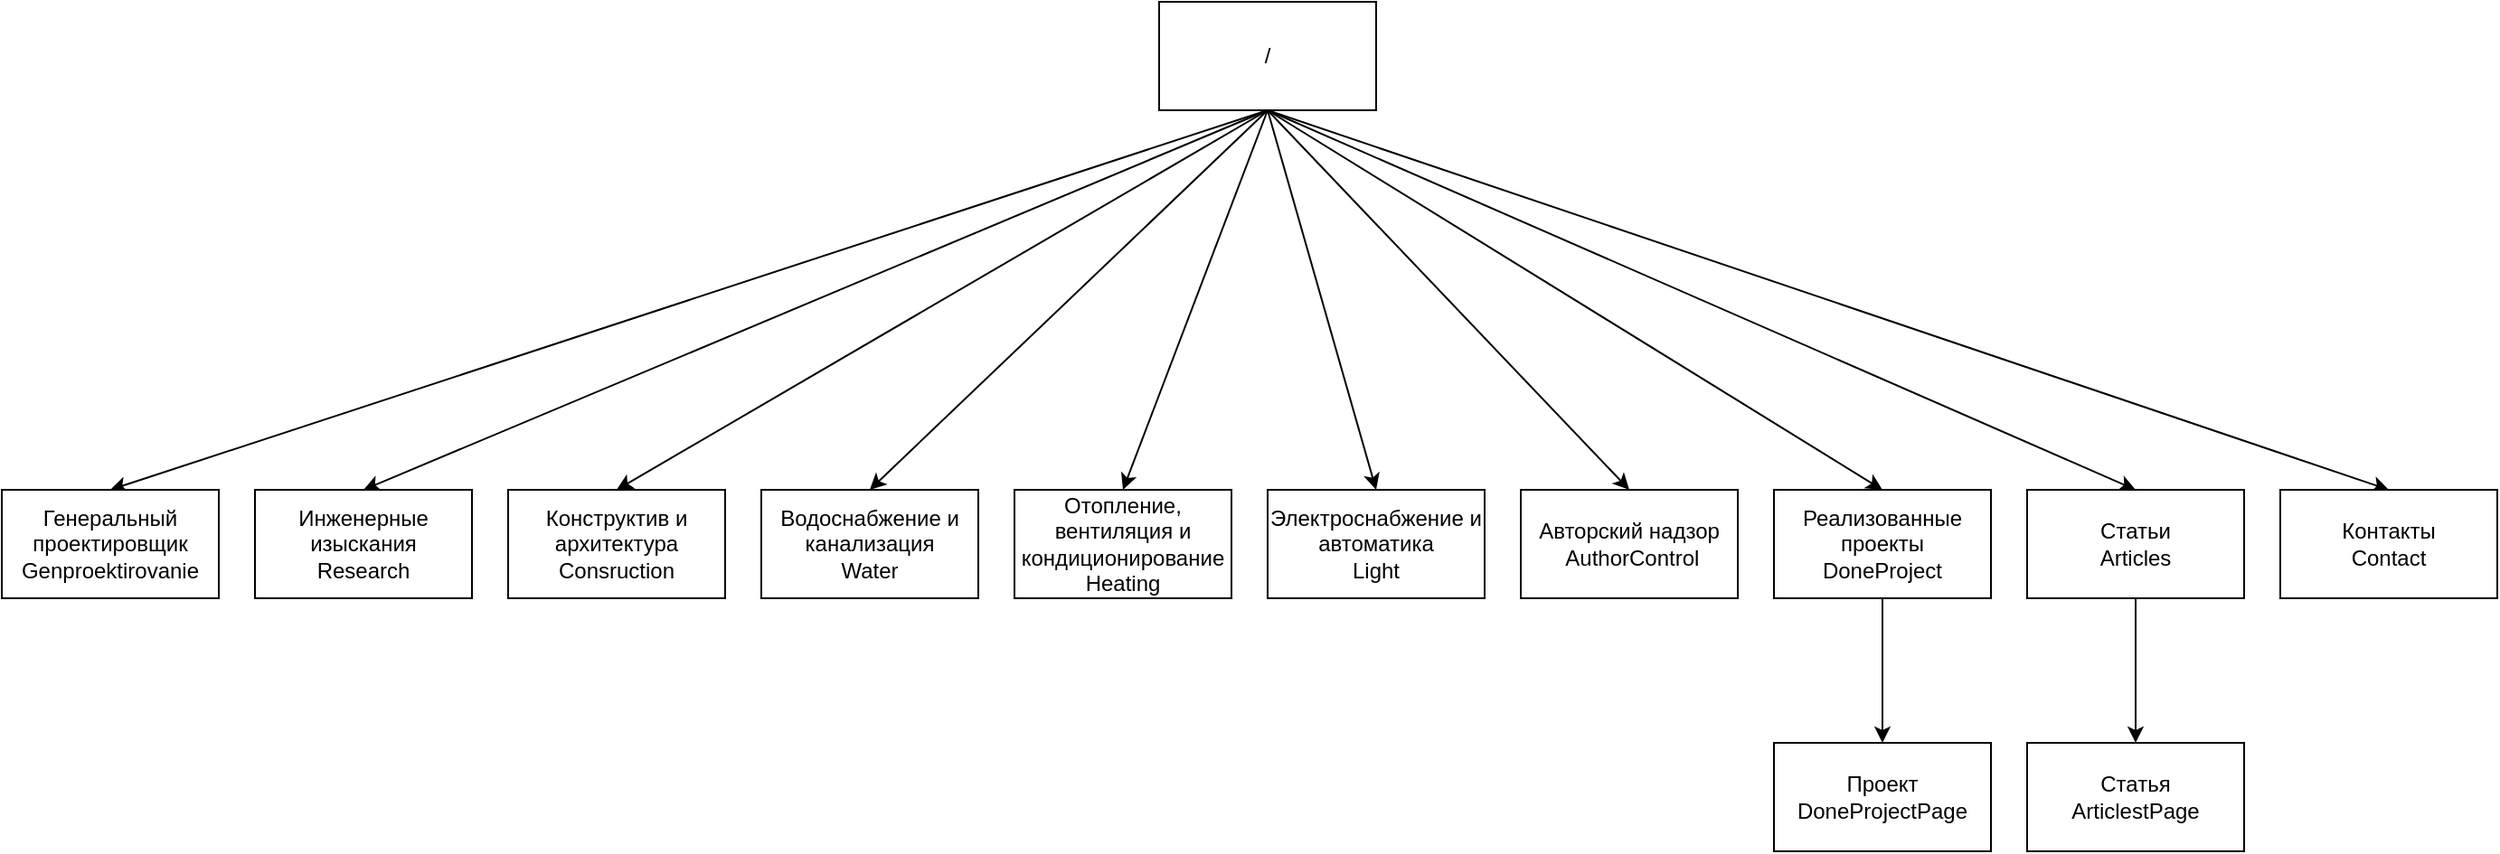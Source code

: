 <mxfile>
    <diagram id="9cF7pkVw7C95HcFCs51a" name="Page-1">
        <mxGraphModel dx="1063" dy="982" grid="1" gridSize="10" guides="1" tooltips="1" connect="1" arrows="1" fold="1" page="1" pageScale="1" pageWidth="827" pageHeight="1169" math="0" shadow="0">
            <root>
                <mxCell id="0"/>
                <mxCell id="1" parent="0"/>
                <mxCell id="22" style="edgeStyle=none;html=1;exitX=0.5;exitY=1;exitDx=0;exitDy=0;entryX=0.5;entryY=0;entryDx=0;entryDy=0;" edge="1" parent="1" source="8" target="11">
                    <mxGeometry relative="1" as="geometry"/>
                </mxCell>
                <mxCell id="23" style="edgeStyle=none;html=1;exitX=0.5;exitY=1;exitDx=0;exitDy=0;entryX=0.5;entryY=0;entryDx=0;entryDy=0;" edge="1" parent="1" source="8" target="13">
                    <mxGeometry relative="1" as="geometry"/>
                </mxCell>
                <mxCell id="24" style="edgeStyle=none;html=1;exitX=0.5;exitY=1;exitDx=0;exitDy=0;entryX=0.5;entryY=0;entryDx=0;entryDy=0;" edge="1" parent="1" source="8" target="12">
                    <mxGeometry relative="1" as="geometry"/>
                </mxCell>
                <mxCell id="25" style="edgeStyle=none;html=1;exitX=0.5;exitY=1;exitDx=0;exitDy=0;entryX=0.5;entryY=0;entryDx=0;entryDy=0;" edge="1" parent="1" source="8" target="15">
                    <mxGeometry relative="1" as="geometry"/>
                </mxCell>
                <mxCell id="26" style="edgeStyle=none;html=1;exitX=0.5;exitY=1;exitDx=0;exitDy=0;entryX=0.5;entryY=0;entryDx=0;entryDy=0;" edge="1" parent="1" source="8" target="14">
                    <mxGeometry relative="1" as="geometry"/>
                </mxCell>
                <mxCell id="27" style="edgeStyle=none;html=1;exitX=0.5;exitY=1;exitDx=0;exitDy=0;entryX=0.5;entryY=0;entryDx=0;entryDy=0;" edge="1" parent="1" source="8" target="19">
                    <mxGeometry relative="1" as="geometry"/>
                </mxCell>
                <mxCell id="28" style="edgeStyle=none;html=1;exitX=0.5;exitY=1;exitDx=0;exitDy=0;entryX=0.5;entryY=0;entryDx=0;entryDy=0;" edge="1" parent="1" source="8" target="20">
                    <mxGeometry relative="1" as="geometry"/>
                </mxCell>
                <mxCell id="29" style="edgeStyle=none;html=1;exitX=0.5;exitY=1;exitDx=0;exitDy=0;entryX=0.5;entryY=0;entryDx=0;entryDy=0;" edge="1" parent="1" source="8" target="21">
                    <mxGeometry relative="1" as="geometry"/>
                </mxCell>
                <mxCell id="34" style="edgeStyle=none;html=1;exitX=0.5;exitY=1;exitDx=0;exitDy=0;entryX=0.5;entryY=0;entryDx=0;entryDy=0;" edge="1" parent="1" source="8" target="9">
                    <mxGeometry relative="1" as="geometry"/>
                </mxCell>
                <mxCell id="8" value="/" style="rounded=0;whiteSpace=wrap;html=1;" parent="1" vertex="1">
                    <mxGeometry x="740" y="20" width="120" height="60" as="geometry"/>
                </mxCell>
                <mxCell id="9" value="Генеральный проектировщик&lt;br&gt;Genproektirovanie" style="rounded=0;whiteSpace=wrap;html=1;" vertex="1" parent="1">
                    <mxGeometry x="100" y="290" width="120" height="60" as="geometry"/>
                </mxCell>
                <mxCell id="10" value="&lt;span&gt;&lt;/span&gt;&lt;span&gt;&lt;/span&gt;&lt;span&gt;Инженерные изыскания&lt;br&gt;Research&lt;br&gt;&lt;/span&gt;" style="rounded=0;whiteSpace=wrap;html=1;" vertex="1" parent="1">
                    <mxGeometry x="240" y="290" width="120" height="60" as="geometry"/>
                </mxCell>
                <mxCell id="11" value="&lt;span&gt;&lt;/span&gt;&lt;span&gt;&lt;/span&gt;&lt;span&gt;Конструктив и архитектура&lt;br&gt;Consruction&lt;br&gt;&lt;/span&gt;" style="rounded=0;whiteSpace=wrap;html=1;" vertex="1" parent="1">
                    <mxGeometry x="380" y="290" width="120" height="60" as="geometry"/>
                </mxCell>
                <mxCell id="12" value="&lt;span&gt;&lt;/span&gt;&lt;span&gt;&lt;/span&gt;&lt;span&gt;Отопление, вентиляция и кондиционирование&lt;br&gt;Heating&lt;br&gt;&lt;/span&gt;" style="rounded=0;whiteSpace=wrap;html=1;" vertex="1" parent="1">
                    <mxGeometry x="660" y="290" width="120" height="60" as="geometry"/>
                </mxCell>
                <mxCell id="13" value="&lt;span&gt;&lt;/span&gt;&lt;span&gt;&lt;/span&gt;&lt;span&gt;Водоснабжение и канализация&lt;br&gt;Water&lt;br&gt;&lt;/span&gt;" style="rounded=0;whiteSpace=wrap;html=1;" vertex="1" parent="1">
                    <mxGeometry x="520" y="290" width="120" height="60" as="geometry"/>
                </mxCell>
                <mxCell id="14" value="&lt;span&gt;&lt;/span&gt;&lt;span&gt;&lt;/span&gt;&lt;span&gt;Авторский надзор&lt;br&gt;&amp;nbsp;AuthorControl&lt;br&gt;&lt;/span&gt;" style="rounded=0;whiteSpace=wrap;html=1;" vertex="1" parent="1">
                    <mxGeometry x="940" y="290" width="120" height="60" as="geometry"/>
                </mxCell>
                <mxCell id="15" value="&lt;span&gt;&lt;/span&gt;&lt;span&gt;&lt;/span&gt;&lt;span&gt;Электроснабжение и автоматика&lt;br&gt;Light&lt;br&gt;&lt;/span&gt;" style="rounded=0;whiteSpace=wrap;html=1;" vertex="1" parent="1">
                    <mxGeometry x="800" y="290" width="120" height="60" as="geometry"/>
                </mxCell>
                <mxCell id="18" value="" style="endArrow=classic;html=1;exitX=0.5;exitY=1;exitDx=0;exitDy=0;entryX=0.5;entryY=0;entryDx=0;entryDy=0;" edge="1" parent="1" source="8" target="10">
                    <mxGeometry width="50" height="50" relative="1" as="geometry">
                        <mxPoint x="470" y="390" as="sourcePoint"/>
                        <mxPoint x="520" y="340" as="targetPoint"/>
                    </mxGeometry>
                </mxCell>
                <mxCell id="31" value="" style="edgeStyle=none;html=1;" edge="1" parent="1" source="19" target="30">
                    <mxGeometry relative="1" as="geometry"/>
                </mxCell>
                <mxCell id="19" value="&lt;span&gt;&lt;/span&gt;&lt;span&gt;&lt;/span&gt;&lt;span&gt;Реализованные проекты&lt;br&gt;DoneProject&lt;br&gt;&lt;/span&gt;" style="rounded=0;whiteSpace=wrap;html=1;" vertex="1" parent="1">
                    <mxGeometry x="1080" y="290" width="120" height="60" as="geometry"/>
                </mxCell>
                <mxCell id="33" value="" style="edgeStyle=none;html=1;" edge="1" parent="1" source="20" target="32">
                    <mxGeometry relative="1" as="geometry"/>
                </mxCell>
                <mxCell id="20" value="&lt;span&gt;&lt;/span&gt;&lt;span&gt;&lt;/span&gt;&lt;span&gt;Статьи&lt;br&gt;Articles&lt;br&gt;&lt;/span&gt;" style="rounded=0;whiteSpace=wrap;html=1;" vertex="1" parent="1">
                    <mxGeometry x="1220" y="290" width="120" height="60" as="geometry"/>
                </mxCell>
                <mxCell id="21" value="&lt;span&gt;&lt;/span&gt;&lt;span&gt;&lt;/span&gt;&lt;span&gt;Контакты&lt;br&gt;Contact&lt;br&gt;&lt;/span&gt;" style="rounded=0;whiteSpace=wrap;html=1;" vertex="1" parent="1">
                    <mxGeometry x="1360" y="290" width="120" height="60" as="geometry"/>
                </mxCell>
                <mxCell id="30" value="Проект&lt;br&gt;DoneProjectPage" style="whiteSpace=wrap;html=1;rounded=0;" vertex="1" parent="1">
                    <mxGeometry x="1080" y="430" width="120" height="60" as="geometry"/>
                </mxCell>
                <mxCell id="32" value="Статья&lt;br&gt;ArticlestPage" style="whiteSpace=wrap;html=1;rounded=0;" vertex="1" parent="1">
                    <mxGeometry x="1220" y="430" width="120" height="60" as="geometry"/>
                </mxCell>
            </root>
        </mxGraphModel>
    </diagram>
</mxfile>